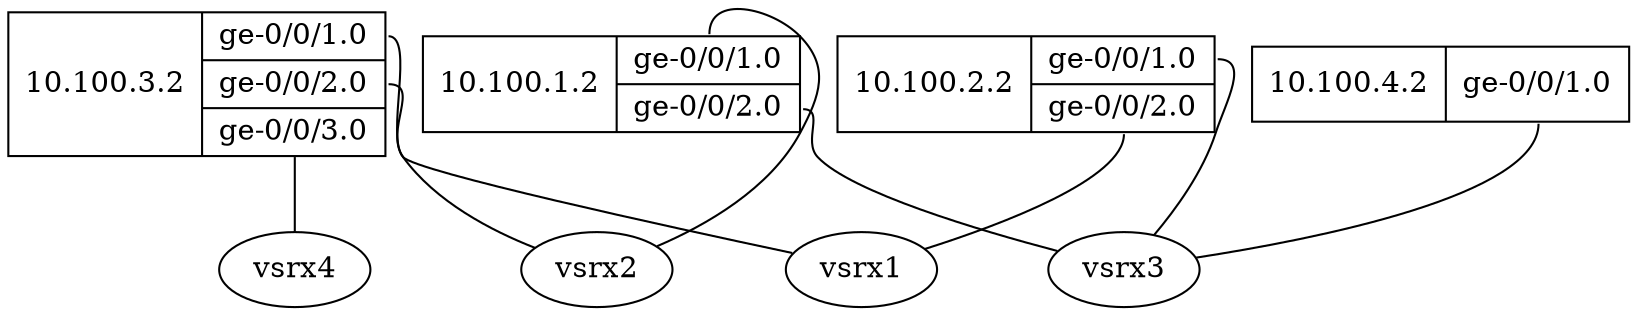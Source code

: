 graph network {
  "10.100.1.2" [shape=record,
    label="<node>10.100.1.2|{ <ge-0/0/1.0>ge-0/0/1.0|<ge-0/0/2.0>ge-0/0/2.0 }"];
  "10.100.2.2" [shape=record,
    label="<node>10.100.2.2|{ <ge-0/0/1.0>ge-0/0/1.0|<ge-0/0/2.0>ge-0/0/2.0 }"];
  "10.100.3.2" [shape=record,
    label="<node>10.100.3.2|{ <ge-0/0/1.0>ge-0/0/1.0|<ge-0/0/2.0>ge-0/0/2.0|<ge-0/0/3.0>ge-0/0/3.0 }"];
  "10.100.4.2" [shape=record,
    label="<node>10.100.4.2|{ <ge-0/0/1.0>ge-0/0/1.0 }"];
  "10.100.1.2":"ge-0/0/1.0" -- "vsrx2":"";
  "10.100.1.2":"ge-0/0/2.0" -- "vsrx3":"";
  "10.100.2.2":"ge-0/0/1.0" -- "vsrx3":"";
  "10.100.2.2":"ge-0/0/2.0" -- "vsrx1":"";
  "10.100.3.2":"ge-0/0/1.0" -- "vsrx1":"";
  "10.100.3.2":"ge-0/0/2.0" -- "vsrx2":"";
  "10.100.3.2":"ge-0/0/3.0" -- "vsrx4":"";
  "10.100.4.2":"ge-0/0/1.0" -- "vsrx3":"";
}
